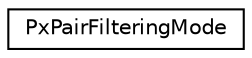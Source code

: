digraph "Graphical Class Hierarchy"
{
  edge [fontname="Helvetica",fontsize="10",labelfontname="Helvetica",labelfontsize="10"];
  node [fontname="Helvetica",fontsize="10",shape=record];
  rankdir="LR";
  Node0 [label="PxPairFilteringMode",height=0.2,width=0.4,color="black", fillcolor="white", style="filled",URL="$structPxPairFilteringMode.html"];
}
